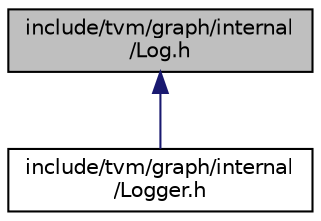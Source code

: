 digraph "include/tvm/graph/internal/Log.h"
{
  edge [fontname="Helvetica",fontsize="10",labelfontname="Helvetica",labelfontsize="10"];
  node [fontname="Helvetica",fontsize="10",shape=record];
  Node11 [label="include/tvm/graph/internal\l/Log.h",height=0.2,width=0.4,color="black", fillcolor="grey75", style="filled", fontcolor="black"];
  Node11 -> Node12 [dir="back",color="midnightblue",fontsize="10",style="solid",fontname="Helvetica"];
  Node12 [label="include/tvm/graph/internal\l/Logger.h",height=0.2,width=0.4,color="black", fillcolor="white", style="filled",URL="$Logger_8h.html"];
}
